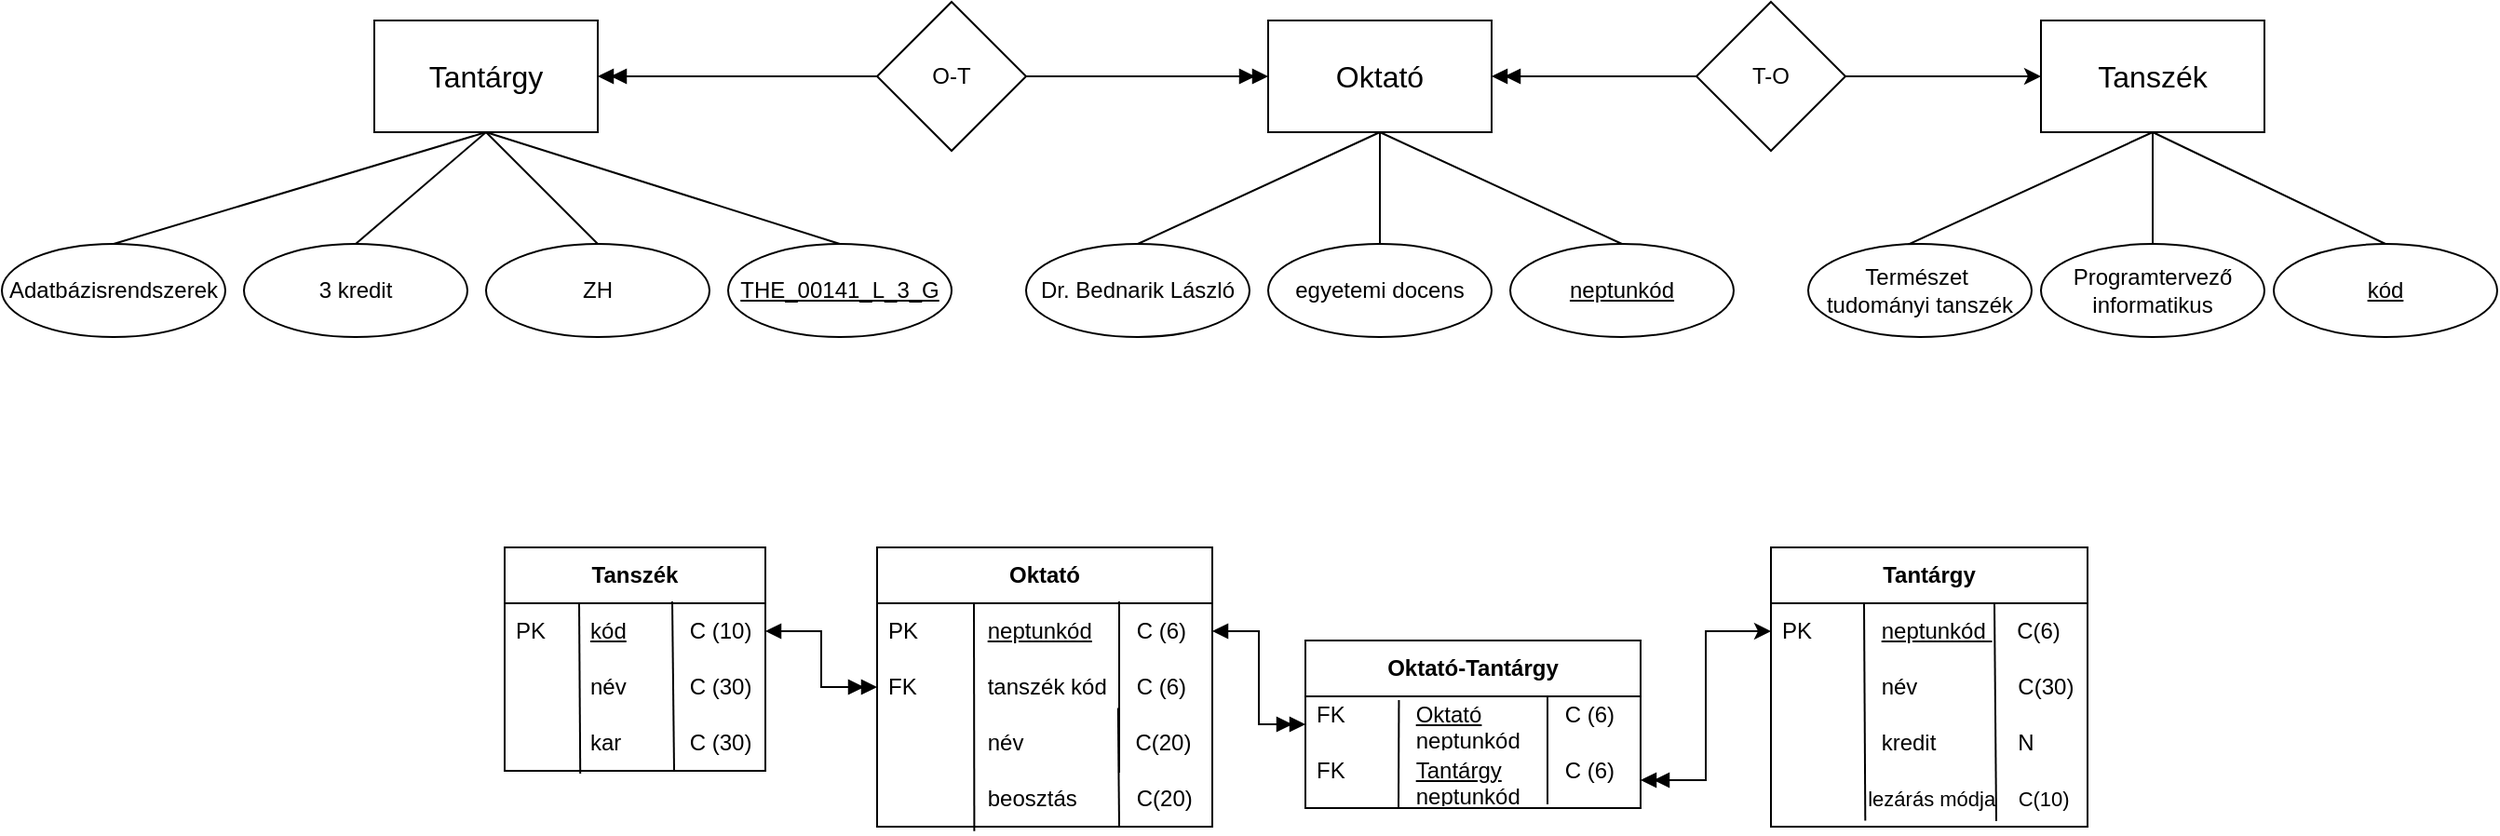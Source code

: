 <mxfile version="26.2.3">
  <diagram name="Page-1" id="NHcInyqNBA5J04OXUI_g">
    <mxGraphModel dx="2329" dy="694" grid="1" gridSize="10" guides="1" tooltips="1" connect="1" arrows="1" fold="1" page="1" pageScale="1" pageWidth="850" pageHeight="1100" math="0" shadow="0">
      <root>
        <mxCell id="0" />
        <mxCell id="1" parent="0" />
        <mxCell id="bNmEvIwelQjhcF_EuMCD-1" value="&lt;font style=&quot;font-size: 16px;&quot;&gt;Oktató&lt;/font&gt;" style="rounded=0;whiteSpace=wrap;html=1;" parent="1" vertex="1">
          <mxGeometry x="10" y="200" width="120" height="60" as="geometry" />
        </mxCell>
        <mxCell id="bNmEvIwelQjhcF_EuMCD-2" value="&lt;span style=&quot;font-size: 16px;&quot;&gt;Tantárgy&lt;/span&gt;" style="rounded=0;whiteSpace=wrap;html=1;" parent="1" vertex="1">
          <mxGeometry x="-470" y="200" width="120" height="60" as="geometry" />
        </mxCell>
        <mxCell id="bNmEvIwelQjhcF_EuMCD-3" value="&lt;span style=&quot;font-size: 16px;&quot;&gt;Tanszék&lt;/span&gt;" style="rounded=0;whiteSpace=wrap;html=1;" parent="1" vertex="1">
          <mxGeometry x="425" y="200" width="120" height="60" as="geometry" />
        </mxCell>
        <mxCell id="bNmEvIwelQjhcF_EuMCD-4" value="Adatbázisrendszerek" style="ellipse;whiteSpace=wrap;html=1;" parent="1" vertex="1">
          <mxGeometry x="-670" y="320" width="120" height="50" as="geometry" />
        </mxCell>
        <mxCell id="bNmEvIwelQjhcF_EuMCD-5" value="3 kredit" style="ellipse;whiteSpace=wrap;html=1;" parent="1" vertex="1">
          <mxGeometry x="-540" y="320" width="120" height="50" as="geometry" />
        </mxCell>
        <mxCell id="bNmEvIwelQjhcF_EuMCD-6" value="ZH" style="ellipse;whiteSpace=wrap;html=1;" parent="1" vertex="1">
          <mxGeometry x="-410" y="320" width="120" height="50" as="geometry" />
        </mxCell>
        <mxCell id="bNmEvIwelQjhcF_EuMCD-7" value="&lt;u&gt;THE_00141_L_3_G&lt;/u&gt;" style="ellipse;whiteSpace=wrap;html=1;" parent="1" vertex="1">
          <mxGeometry x="-280" y="320" width="120" height="50" as="geometry" />
        </mxCell>
        <mxCell id="bNmEvIwelQjhcF_EuMCD-9" value="" style="endArrow=none;html=1;rounded=0;entryX=0.5;entryY=1;entryDx=0;entryDy=0;exitX=0.5;exitY=0;exitDx=0;exitDy=0;" parent="1" source="bNmEvIwelQjhcF_EuMCD-7" target="bNmEvIwelQjhcF_EuMCD-2" edge="1">
          <mxGeometry width="50" height="50" relative="1" as="geometry">
            <mxPoint x="-260" y="270" as="sourcePoint" />
            <mxPoint x="-210" y="220" as="targetPoint" />
          </mxGeometry>
        </mxCell>
        <mxCell id="bNmEvIwelQjhcF_EuMCD-10" value="" style="endArrow=none;html=1;rounded=0;entryX=0.5;entryY=1;entryDx=0;entryDy=0;exitX=0.5;exitY=0;exitDx=0;exitDy=0;" parent="1" source="bNmEvIwelQjhcF_EuMCD-6" target="bNmEvIwelQjhcF_EuMCD-2" edge="1">
          <mxGeometry width="50" height="50" relative="1" as="geometry">
            <mxPoint x="-210" y="330" as="sourcePoint" />
            <mxPoint x="-400" y="270" as="targetPoint" />
          </mxGeometry>
        </mxCell>
        <mxCell id="bNmEvIwelQjhcF_EuMCD-11" value="" style="endArrow=none;html=1;rounded=0;entryX=0.5;entryY=1;entryDx=0;entryDy=0;exitX=0.5;exitY=0;exitDx=0;exitDy=0;" parent="1" source="bNmEvIwelQjhcF_EuMCD-5" target="bNmEvIwelQjhcF_EuMCD-2" edge="1">
          <mxGeometry width="50" height="50" relative="1" as="geometry">
            <mxPoint x="-480" y="320" as="sourcePoint" />
            <mxPoint x="-540" y="260" as="targetPoint" />
          </mxGeometry>
        </mxCell>
        <mxCell id="bNmEvIwelQjhcF_EuMCD-12" value="" style="endArrow=none;html=1;rounded=0;entryX=0.5;entryY=1;entryDx=0;entryDy=0;exitX=0.5;exitY=0;exitDx=0;exitDy=0;" parent="1" source="bNmEvIwelQjhcF_EuMCD-4" target="bNmEvIwelQjhcF_EuMCD-2" edge="1">
          <mxGeometry width="50" height="50" relative="1" as="geometry">
            <mxPoint x="-470" y="330" as="sourcePoint" />
            <mxPoint x="-400" y="270" as="targetPoint" />
          </mxGeometry>
        </mxCell>
        <mxCell id="bNmEvIwelQjhcF_EuMCD-18" value="egyetemi docens" style="ellipse;whiteSpace=wrap;html=1;" parent="1" vertex="1">
          <mxGeometry x="10" y="320" width="120" height="50" as="geometry" />
        </mxCell>
        <mxCell id="bNmEvIwelQjhcF_EuMCD-19" value="&lt;u&gt;neptunkód&lt;/u&gt;" style="ellipse;whiteSpace=wrap;html=1;" parent="1" vertex="1">
          <mxGeometry x="140" y="320" width="120" height="50" as="geometry" />
        </mxCell>
        <mxCell id="bNmEvIwelQjhcF_EuMCD-20" value="" style="endArrow=none;html=1;rounded=0;exitX=0.5;exitY=0;exitDx=0;exitDy=0;entryX=0.5;entryY=1;entryDx=0;entryDy=0;" parent="1" source="bNmEvIwelQjhcF_EuMCD-19" target="bNmEvIwelQjhcF_EuMCD-1" edge="1">
          <mxGeometry width="50" height="50" relative="1" as="geometry">
            <mxPoint x="200" y="30" as="sourcePoint" />
            <mxPoint x="70" y="200" as="targetPoint" />
          </mxGeometry>
        </mxCell>
        <mxCell id="bNmEvIwelQjhcF_EuMCD-21" value="" style="endArrow=none;html=1;rounded=0;exitX=0.5;exitY=0;exitDx=0;exitDy=0;entryX=0.5;entryY=1;entryDx=0;entryDy=0;" parent="1" source="bNmEvIwelQjhcF_EuMCD-18" target="bNmEvIwelQjhcF_EuMCD-1" edge="1">
          <mxGeometry width="50" height="50" relative="1" as="geometry">
            <mxPoint x="70" y="110" as="sourcePoint" />
            <mxPoint x="70" y="270" as="targetPoint" />
          </mxGeometry>
        </mxCell>
        <mxCell id="bNmEvIwelQjhcF_EuMCD-22" value="" style="endArrow=none;html=1;rounded=0;entryX=0.5;entryY=1;entryDx=0;entryDy=0;exitX=0.5;exitY=0;exitDx=0;exitDy=0;" parent="1" source="bNmEvIwelQjhcF_EuMCD-23" target="bNmEvIwelQjhcF_EuMCD-1" edge="1">
          <mxGeometry width="50" height="50" relative="1" as="geometry">
            <mxPoint x="-50" y="110" as="sourcePoint" />
            <mxPoint x="50" y="20" as="targetPoint" />
          </mxGeometry>
        </mxCell>
        <mxCell id="bNmEvIwelQjhcF_EuMCD-23" value="Dr. Bednarik László" style="ellipse;whiteSpace=wrap;html=1;" parent="1" vertex="1">
          <mxGeometry x="-120" y="320" width="120" height="50" as="geometry" />
        </mxCell>
        <mxCell id="bNmEvIwelQjhcF_EuMCD-24" value="Programtervező&lt;div&gt;informatikus&lt;/div&gt;" style="ellipse;whiteSpace=wrap;html=1;" parent="1" vertex="1">
          <mxGeometry x="425" y="320" width="120" height="50" as="geometry" />
        </mxCell>
        <mxCell id="bNmEvIwelQjhcF_EuMCD-25" value="&lt;u&gt;kód&lt;/u&gt;" style="ellipse;whiteSpace=wrap;html=1;" parent="1" vertex="1">
          <mxGeometry x="550" y="320" width="120" height="50" as="geometry" />
        </mxCell>
        <mxCell id="bNmEvIwelQjhcF_EuMCD-26" value="" style="endArrow=none;html=1;rounded=0;entryX=0.5;entryY=1;entryDx=0;entryDy=0;exitX=0.5;exitY=0;exitDx=0;exitDy=0;" parent="1" source="bNmEvIwelQjhcF_EuMCD-25" target="bNmEvIwelQjhcF_EuMCD-3" edge="1">
          <mxGeometry width="50" height="50" relative="1" as="geometry">
            <mxPoint x="690" y="335" as="sourcePoint" />
            <mxPoint x="555" y="200" as="targetPoint" />
          </mxGeometry>
        </mxCell>
        <mxCell id="bNmEvIwelQjhcF_EuMCD-27" value="" style="endArrow=none;html=1;rounded=0;exitX=0.5;exitY=0;exitDx=0;exitDy=0;entryX=0.5;entryY=1;entryDx=0;entryDy=0;" parent="1" source="bNmEvIwelQjhcF_EuMCD-24" target="bNmEvIwelQjhcF_EuMCD-3" edge="1">
          <mxGeometry width="50" height="50" relative="1" as="geometry">
            <mxPoint x="630" y="100" as="sourcePoint" />
            <mxPoint x="555" y="200" as="targetPoint" />
          </mxGeometry>
        </mxCell>
        <mxCell id="bNmEvIwelQjhcF_EuMCD-28" value="" style="endArrow=none;html=1;rounded=0;exitX=0;exitY=0.5;exitDx=0;exitDy=0;entryX=0.5;entryY=1;entryDx=0;entryDy=0;" parent="1" source="bNmEvIwelQjhcF_EuMCD-29" target="bNmEvIwelQjhcF_EuMCD-3" edge="1">
          <mxGeometry width="50" height="50" relative="1" as="geometry">
            <mxPoint x="510" y="100" as="sourcePoint" />
            <mxPoint x="530" y="260" as="targetPoint" />
          </mxGeometry>
        </mxCell>
        <mxCell id="bNmEvIwelQjhcF_EuMCD-29" value="Természet&amp;nbsp;&lt;div&gt;tudományi tanszék&lt;/div&gt;" style="ellipse;whiteSpace=wrap;html=1;" parent="1" vertex="1">
          <mxGeometry x="300" y="320" width="120" height="50" as="geometry" />
        </mxCell>
        <mxCell id="_SuvLTwgKXQPjCOiLvH6-2" value="O-T" style="rhombus;whiteSpace=wrap;html=1;" parent="1" vertex="1">
          <mxGeometry x="-200" y="190" width="80" height="80" as="geometry" />
        </mxCell>
        <mxCell id="_SuvLTwgKXQPjCOiLvH6-3" value="T-O" style="rhombus;whiteSpace=wrap;html=1;" parent="1" vertex="1">
          <mxGeometry x="240" y="190" width="80" height="80" as="geometry" />
        </mxCell>
        <mxCell id="_SuvLTwgKXQPjCOiLvH6-5" value="" style="endArrow=classic;html=1;rounded=0;entryX=0;entryY=0.5;entryDx=0;entryDy=0;exitX=1;exitY=0.5;exitDx=0;exitDy=0;" parent="1" source="_SuvLTwgKXQPjCOiLvH6-3" target="bNmEvIwelQjhcF_EuMCD-3" edge="1">
          <mxGeometry width="50" height="50" relative="1" as="geometry">
            <mxPoint x="320" y="240" as="sourcePoint" />
            <mxPoint x="370" y="190" as="targetPoint" />
          </mxGeometry>
        </mxCell>
        <mxCell id="_SuvLTwgKXQPjCOiLvH6-6" value="" style="endArrow=doubleBlock;html=1;rounded=0;exitX=0;exitY=0.5;exitDx=0;exitDy=0;entryX=1;entryY=0.5;entryDx=0;entryDy=0;endFill=1;" parent="1" source="_SuvLTwgKXQPjCOiLvH6-3" target="bNmEvIwelQjhcF_EuMCD-1" edge="1">
          <mxGeometry width="50" height="50" relative="1" as="geometry">
            <mxPoint x="130" y="236.47" as="sourcePoint" />
            <mxPoint x="170" y="190" as="targetPoint" />
          </mxGeometry>
        </mxCell>
        <mxCell id="_SuvLTwgKXQPjCOiLvH6-7" value="" style="endArrow=doubleBlock;html=1;rounded=0;exitX=0;exitY=0.5;exitDx=0;exitDy=0;entryX=1;entryY=0.5;entryDx=0;entryDy=0;endFill=1;" parent="1" source="_SuvLTwgKXQPjCOiLvH6-2" target="bNmEvIwelQjhcF_EuMCD-2" edge="1">
          <mxGeometry width="50" height="50" relative="1" as="geometry">
            <mxPoint x="-200" y="239.64" as="sourcePoint" />
            <mxPoint x="-310" y="239.64" as="targetPoint" />
          </mxGeometry>
        </mxCell>
        <mxCell id="_SuvLTwgKXQPjCOiLvH6-8" value="" style="endArrow=doubleBlock;html=1;rounded=0;exitX=1;exitY=0.5;exitDx=0;exitDy=0;entryX=0;entryY=0.5;entryDx=0;entryDy=0;endFill=1;" parent="1" source="_SuvLTwgKXQPjCOiLvH6-2" target="bNmEvIwelQjhcF_EuMCD-1" edge="1">
          <mxGeometry width="50" height="50" relative="1" as="geometry">
            <mxPoint x="-190" y="240" as="sourcePoint" />
            <mxPoint x="-340" y="240" as="targetPoint" />
          </mxGeometry>
        </mxCell>
        <mxCell id="_SuvLTwgKXQPjCOiLvH6-42" value="&lt;b&gt;Tanszék&lt;/b&gt;" style="swimlane;fontStyle=0;childLayout=stackLayout;horizontal=1;startSize=30;horizontalStack=0;resizeParent=1;resizeParentMax=0;resizeLast=0;collapsible=1;marginBottom=0;whiteSpace=wrap;html=1;" parent="1" vertex="1">
          <mxGeometry x="-400" y="483" width="140" height="120" as="geometry" />
        </mxCell>
        <mxCell id="_SuvLTwgKXQPjCOiLvH6-46" value="" style="endArrow=none;html=1;rounded=0;exitX=0.29;exitY=1.049;exitDx=0;exitDy=0;exitPerimeter=0;" parent="_SuvLTwgKXQPjCOiLvH6-42" source="_SuvLTwgKXQPjCOiLvH6-45" edge="1">
          <mxGeometry width="50" height="50" relative="1" as="geometry">
            <mxPoint x="-10" y="80" as="sourcePoint" />
            <mxPoint x="40" y="30" as="targetPoint" />
          </mxGeometry>
        </mxCell>
        <mxCell id="_SuvLTwgKXQPjCOiLvH6-47" value="" style="endArrow=none;html=1;rounded=0;exitX=0.29;exitY=1.049;exitDx=0;exitDy=0;exitPerimeter=0;" parent="_SuvLTwgKXQPjCOiLvH6-42" edge="1">
          <mxGeometry width="50" height="50" relative="1" as="geometry">
            <mxPoint x="91" y="120" as="sourcePoint" />
            <mxPoint x="90" y="29" as="targetPoint" />
          </mxGeometry>
        </mxCell>
        <mxCell id="_SuvLTwgKXQPjCOiLvH6-43" value="PK&lt;span style=&quot;white-space: pre;&quot;&gt;&#x9;&lt;/span&gt;&amp;nbsp; &amp;nbsp; &lt;u&gt;kód&lt;/u&gt;&lt;span style=&quot;text-decoration-line: underline; white-space: pre;&quot;&gt;&#x9;&lt;/span&gt;&amp;nbsp; &amp;nbsp; C (10)" style="text;strokeColor=none;fillColor=none;align=left;verticalAlign=middle;spacingLeft=4;spacingRight=4;overflow=hidden;points=[[0,0.5],[1,0.5]];portConstraint=eastwest;rotatable=0;whiteSpace=wrap;html=1;" parent="_SuvLTwgKXQPjCOiLvH6-42" vertex="1">
          <mxGeometry y="30" width="140" height="30" as="geometry" />
        </mxCell>
        <mxCell id="_SuvLTwgKXQPjCOiLvH6-44" value="&lt;blockquote style=&quot;margin: 0 0 0 40px; border: none; padding: 0px;&quot;&gt;név&lt;span style=&quot;white-space: pre;&quot;&gt;&#x9;&lt;/span&gt;&lt;span style=&quot;white-space: pre;&quot;&gt;&#x9;&lt;/span&gt;C (30)&lt;/blockquote&gt;" style="text;strokeColor=none;fillColor=none;align=left;verticalAlign=middle;spacingLeft=4;spacingRight=4;overflow=hidden;points=[[0,0.5],[1,0.5]];portConstraint=eastwest;rotatable=0;whiteSpace=wrap;html=1;" parent="_SuvLTwgKXQPjCOiLvH6-42" vertex="1">
          <mxGeometry y="60" width="140" height="30" as="geometry" />
        </mxCell>
        <mxCell id="_SuvLTwgKXQPjCOiLvH6-45" value="&lt;blockquote style=&quot;margin: 0 0 0 40px; border: none; padding: 0px;&quot;&gt;kar&lt;span style=&quot;white-space: pre;&quot;&gt;&#x9;&lt;/span&gt;&lt;span style=&quot;white-space: pre;&quot;&gt;&#x9;&lt;/span&gt;C (30)&lt;/blockquote&gt;" style="text;strokeColor=none;fillColor=none;align=left;verticalAlign=middle;spacingLeft=4;spacingRight=4;overflow=hidden;points=[[0,0.5],[1,0.5]];portConstraint=eastwest;rotatable=0;whiteSpace=wrap;html=1;" parent="_SuvLTwgKXQPjCOiLvH6-42" vertex="1">
          <mxGeometry y="90" width="140" height="30" as="geometry" />
        </mxCell>
        <mxCell id="_SuvLTwgKXQPjCOiLvH6-70" value="&lt;b&gt;Oktató&lt;/b&gt;" style="swimlane;fontStyle=0;childLayout=stackLayout;horizontal=1;startSize=30;horizontalStack=0;resizeParent=1;resizeParentMax=0;resizeLast=0;collapsible=1;marginBottom=0;whiteSpace=wrap;html=1;" parent="1" vertex="1">
          <mxGeometry x="-200" y="483" width="180" height="150" as="geometry" />
        </mxCell>
        <mxCell id="_SuvLTwgKXQPjCOiLvH6-74" value="" style="endArrow=none;html=1;rounded=0;exitX=0.29;exitY=1.081;exitDx=0;exitDy=0;exitPerimeter=0;" parent="_SuvLTwgKXQPjCOiLvH6-70" source="_SuvLTwgKXQPjCOiLvH6-73" edge="1">
          <mxGeometry width="50" height="50" relative="1" as="geometry">
            <mxPoint x="51.94" y="117.39" as="sourcePoint" />
            <mxPoint x="52" y="30" as="targetPoint" />
          </mxGeometry>
        </mxCell>
        <mxCell id="_SuvLTwgKXQPjCOiLvH6-71" value="PK &lt;span style=&quot;white-space: pre;&quot;&gt;&#x9;&lt;/span&gt;&lt;span style=&quot;white-space: pre;&quot;&gt;&#x9;&lt;/span&gt;&lt;u&gt;neptunkód&lt;/u&gt;&lt;span style=&quot;text-decoration-line: underline; white-space: pre;&quot;&gt;&#x9;&lt;/span&gt;C (6)" style="text;strokeColor=none;fillColor=none;align=left;verticalAlign=middle;spacingLeft=4;spacingRight=4;overflow=hidden;points=[[0,0.5],[1,0.5]];portConstraint=eastwest;rotatable=0;whiteSpace=wrap;html=1;" parent="_SuvLTwgKXQPjCOiLvH6-70" vertex="1">
          <mxGeometry y="30" width="180" height="30" as="geometry" />
        </mxCell>
        <mxCell id="_SuvLTwgKXQPjCOiLvH6-75" value="" style="endArrow=none;html=1;rounded=0;exitX=0.29;exitY=1.081;exitDx=0;exitDy=0;exitPerimeter=0;" parent="_SuvLTwgKXQPjCOiLvH6-70" edge="1">
          <mxGeometry width="50" height="50" relative="1" as="geometry">
            <mxPoint x="130" y="121" as="sourcePoint" />
            <mxPoint x="130" y="29" as="targetPoint" />
          </mxGeometry>
        </mxCell>
        <mxCell id="_SuvLTwgKXQPjCOiLvH6-86" value="FK&lt;span style=&quot;white-space: pre;&quot;&gt;&#x9;&lt;/span&gt;&lt;span style=&quot;white-space: pre;&quot;&gt;&#x9;&lt;/span&gt;tanszék kód&lt;span style=&quot;white-space: pre;&quot;&gt;&#x9;&lt;/span&gt;C (6)" style="text;strokeColor=none;fillColor=none;align=left;verticalAlign=middle;spacingLeft=4;spacingRight=4;overflow=hidden;points=[[0,0.5],[1,0.5]];portConstraint=eastwest;rotatable=0;whiteSpace=wrap;html=1;" parent="_SuvLTwgKXQPjCOiLvH6-70" vertex="1">
          <mxGeometry y="60" width="180" height="30" as="geometry" />
        </mxCell>
        <mxCell id="_SuvLTwgKXQPjCOiLvH6-72" value="&lt;span style=&quot;white-space: pre;&quot;&gt;&#x9;&lt;/span&gt;&amp;nbsp; &amp;nbsp; &amp;nbsp; &amp;nbsp; név&amp;nbsp; &amp;nbsp; &amp;nbsp; &amp;nbsp; &amp;nbsp; &amp;nbsp; &amp;nbsp; &amp;nbsp; &amp;nbsp; C(20)" style="text;strokeColor=none;fillColor=none;align=left;verticalAlign=middle;spacingLeft=4;spacingRight=4;overflow=hidden;points=[[0,0.5],[1,0.5]];portConstraint=eastwest;rotatable=0;whiteSpace=wrap;html=1;" parent="_SuvLTwgKXQPjCOiLvH6-70" vertex="1">
          <mxGeometry y="90" width="180" height="30" as="geometry" />
        </mxCell>
        <mxCell id="_SuvLTwgKXQPjCOiLvH6-87" value="" style="endArrow=none;html=1;rounded=0;entryX=0.719;entryY=0.874;entryDx=0;entryDy=0;entryPerimeter=0;" parent="_SuvLTwgKXQPjCOiLvH6-70" target="_SuvLTwgKXQPjCOiLvH6-86" edge="1">
          <mxGeometry width="50" height="50" relative="1" as="geometry">
            <mxPoint x="130" y="150" as="sourcePoint" />
            <mxPoint x="180" y="100" as="targetPoint" />
          </mxGeometry>
        </mxCell>
        <mxCell id="_SuvLTwgKXQPjCOiLvH6-73" value="&lt;span style=&quot;white-space: pre;&quot;&gt;&#x9;&lt;/span&gt;&amp;nbsp; &amp;nbsp; &amp;nbsp; &amp;nbsp; beosztás&lt;span style=&quot;white-space: pre;&quot;&gt;&#x9;&lt;/span&gt;&lt;span style=&quot;white-space: pre;&quot;&gt;&#x9;&lt;/span&gt;C(20)" style="text;strokeColor=none;fillColor=none;align=left;verticalAlign=middle;spacingLeft=4;spacingRight=4;overflow=hidden;points=[[0,0.5],[1,0.5]];portConstraint=eastwest;rotatable=0;whiteSpace=wrap;html=1;" parent="_SuvLTwgKXQPjCOiLvH6-70" vertex="1">
          <mxGeometry y="120" width="180" height="30" as="geometry" />
        </mxCell>
        <mxCell id="_SuvLTwgKXQPjCOiLvH6-77" value="&lt;b&gt;Tantárgy&lt;/b&gt;" style="swimlane;fontStyle=0;childLayout=stackLayout;horizontal=1;startSize=30;horizontalStack=0;resizeParent=1;resizeParentMax=0;resizeLast=0;collapsible=1;marginBottom=0;whiteSpace=wrap;html=1;" parent="1" vertex="1">
          <mxGeometry x="280" y="483" width="170" height="150" as="geometry" />
        </mxCell>
        <mxCell id="_SuvLTwgKXQPjCOiLvH6-83" value="" style="endArrow=none;html=1;rounded=0;exitX=0.298;exitY=0.893;exitDx=0;exitDy=0;exitPerimeter=0;" parent="_SuvLTwgKXQPjCOiLvH6-77" source="_SuvLTwgKXQPjCOiLvH6-80" edge="1">
          <mxGeometry width="50" height="50" relative="1" as="geometry">
            <mxPoint y="80" as="sourcePoint" />
            <mxPoint x="50" y="30" as="targetPoint" />
          </mxGeometry>
        </mxCell>
        <mxCell id="_SuvLTwgKXQPjCOiLvH6-78" value="PK&lt;span style=&quot;white-space: pre;&quot;&gt;&#x9;&lt;/span&gt;&lt;span style=&quot;white-space: pre;&quot;&gt;&#x9;&lt;/span&gt;&lt;u&gt;neptunkód&amp;nbsp;&lt;/u&gt; &amp;nbsp; &amp;nbsp;C(6)" style="text;strokeColor=none;fillColor=none;align=left;verticalAlign=middle;spacingLeft=4;spacingRight=4;overflow=hidden;points=[[0,0.5],[1,0.5]];portConstraint=eastwest;rotatable=0;whiteSpace=wrap;html=1;" parent="_SuvLTwgKXQPjCOiLvH6-77" vertex="1">
          <mxGeometry y="30" width="170" height="30" as="geometry" />
        </mxCell>
        <mxCell id="_SuvLTwgKXQPjCOiLvH6-84" value="" style="endArrow=none;html=1;rounded=0;exitX=0.298;exitY=0.893;exitDx=0;exitDy=0;exitPerimeter=0;" parent="_SuvLTwgKXQPjCOiLvH6-77" edge="1">
          <mxGeometry width="50" height="50" relative="1" as="geometry">
            <mxPoint x="121" y="147" as="sourcePoint" />
            <mxPoint x="120" y="30" as="targetPoint" />
          </mxGeometry>
        </mxCell>
        <mxCell id="_SuvLTwgKXQPjCOiLvH6-79" value="&lt;blockquote style=&quot;margin: 0 0 0 40px; border: none; padding: 0px;&quot;&gt;&amp;nbsp; &amp;nbsp; név&lt;span style=&quot;white-space: pre;&quot;&gt;&#x9;&lt;/span&gt;&lt;span style=&quot;white-space: pre;&quot;&gt;&#x9;&lt;/span&gt;&amp;nbsp; C(30)&lt;/blockquote&gt;" style="text;strokeColor=none;fillColor=none;align=left;verticalAlign=middle;spacingLeft=4;spacingRight=4;overflow=hidden;points=[[0,0.5],[1,0.5]];portConstraint=eastwest;rotatable=0;whiteSpace=wrap;html=1;" parent="_SuvLTwgKXQPjCOiLvH6-77" vertex="1">
          <mxGeometry y="60" width="170" height="30" as="geometry" />
        </mxCell>
        <mxCell id="_SuvLTwgKXQPjCOiLvH6-82" value="&lt;blockquote style=&quot;margin: 0 0 0 40px; border: none; padding: 0px;&quot;&gt;&amp;nbsp; &amp;nbsp; kredit&lt;span style=&quot;white-space: pre;&quot;&gt;&#x9;&lt;/span&gt;&lt;span style=&quot;white-space: pre;&quot;&gt;&#x9;&lt;/span&gt;&amp;nbsp; N&lt;/blockquote&gt;" style="text;strokeColor=none;fillColor=none;align=left;verticalAlign=middle;spacingLeft=4;spacingRight=4;overflow=hidden;points=[[0,0.5],[1,0.5]];portConstraint=eastwest;rotatable=0;whiteSpace=wrap;html=1;" parent="_SuvLTwgKXQPjCOiLvH6-77" vertex="1">
          <mxGeometry y="90" width="170" height="30" as="geometry" />
        </mxCell>
        <mxCell id="_SuvLTwgKXQPjCOiLvH6-80" value="&lt;blockquote style=&quot;margin: 0 0 0 40px; border: none; padding: 0px;&quot;&gt;&lt;font style=&quot;font-size: 11px;&quot;&gt;&amp;nbsp; lezárás módja&amp;nbsp; &amp;nbsp; C(10)&lt;/font&gt;&lt;/blockquote&gt;" style="text;strokeColor=none;fillColor=none;align=left;verticalAlign=middle;spacingLeft=4;spacingRight=4;overflow=hidden;points=[[0,0.5],[1,0.5]];portConstraint=eastwest;rotatable=0;whiteSpace=wrap;html=1;" parent="_SuvLTwgKXQPjCOiLvH6-77" vertex="1">
          <mxGeometry y="120" width="170" height="30" as="geometry" />
        </mxCell>
        <mxCell id="_SuvLTwgKXQPjCOiLvH6-88" style="edgeStyle=orthogonalEdgeStyle;rounded=0;orthogonalLoop=1;jettySize=auto;html=1;exitX=1;exitY=0.5;exitDx=0;exitDy=0;entryX=0;entryY=0.5;entryDx=0;entryDy=0;startArrow=block;startFill=1;endArrow=doubleBlock;endFill=1;" parent="1" source="_SuvLTwgKXQPjCOiLvH6-43" target="_SuvLTwgKXQPjCOiLvH6-86" edge="1">
          <mxGeometry relative="1" as="geometry" />
        </mxCell>
        <mxCell id="_SuvLTwgKXQPjCOiLvH6-89" value="&lt;b&gt;Oktató-Tantárgy&lt;/b&gt;" style="swimlane;fontStyle=0;childLayout=stackLayout;horizontal=1;startSize=30;horizontalStack=0;resizeParent=1;resizeParentMax=0;resizeLast=0;collapsible=1;marginBottom=0;whiteSpace=wrap;html=1;" parent="1" vertex="1">
          <mxGeometry x="30" y="533" width="180" height="90" as="geometry" />
        </mxCell>
        <mxCell id="_SuvLTwgKXQPjCOiLvH6-90" value="FK&lt;span style=&quot;white-space: pre;&quot;&gt;&#x9;&lt;/span&gt;&lt;span style=&quot;white-space: pre;&quot;&gt;&#x9;&lt;/span&gt;&lt;u&gt;Oktató&lt;/u&gt;&lt;span style=&quot;text-decoration-line: underline; white-space: pre;&quot;&gt;&#x9;&lt;/span&gt;&lt;span style=&quot;text-decoration-line: underline; white-space: pre;&quot;&gt;&#x9;&lt;/span&gt;C (6)&lt;div&gt;&lt;u&gt;&lt;span style=&quot;white-space: pre;&quot;&gt;&#x9;&lt;/span&gt;&lt;span style=&quot;white-space: pre;&quot;&gt;&#x9;&lt;/span&gt;neptunkód&lt;span style=&quot;white-space: pre;&quot;&gt;&#x9;&lt;/span&gt;&lt;br&gt;&lt;/u&gt;&lt;/div&gt;" style="text;strokeColor=none;fillColor=none;align=left;verticalAlign=middle;spacingLeft=4;spacingRight=4;overflow=hidden;points=[[0,0.5],[1,0.5]];portConstraint=eastwest;rotatable=0;whiteSpace=wrap;html=1;" parent="_SuvLTwgKXQPjCOiLvH6-89" vertex="1">
          <mxGeometry y="30" width="180" height="30" as="geometry" />
        </mxCell>
        <mxCell id="_SuvLTwgKXQPjCOiLvH6-93" value="" style="endArrow=none;html=1;rounded=0;entryX=0.279;entryY=0.067;entryDx=0;entryDy=0;entryPerimeter=0;" parent="_SuvLTwgKXQPjCOiLvH6-89" target="_SuvLTwgKXQPjCOiLvH6-90" edge="1">
          <mxGeometry width="50" height="50" relative="1" as="geometry">
            <mxPoint x="50" y="90" as="sourcePoint" />
            <mxPoint x="100" y="40" as="targetPoint" />
          </mxGeometry>
        </mxCell>
        <mxCell id="_SuvLTwgKXQPjCOiLvH6-94" value="" style="endArrow=none;html=1;rounded=0;entryX=0.279;entryY=0.067;entryDx=0;entryDy=0;entryPerimeter=0;" parent="_SuvLTwgKXQPjCOiLvH6-89" edge="1">
          <mxGeometry width="50" height="50" relative="1" as="geometry">
            <mxPoint x="130" y="88" as="sourcePoint" />
            <mxPoint x="130" y="30" as="targetPoint" />
          </mxGeometry>
        </mxCell>
        <mxCell id="_SuvLTwgKXQPjCOiLvH6-91" value="FK&lt;span style=&quot;white-space: pre;&quot;&gt;&#x9;&lt;/span&gt;&lt;span style=&quot;white-space: pre;&quot;&gt;&#x9;&lt;/span&gt;&lt;u&gt;Tantárgy&lt;span style=&quot;white-space: pre;&quot;&gt;&#x9;&lt;/span&gt;&lt;span style=&quot;white-space: pre;&quot;&gt;&#x9;&lt;/span&gt;&lt;/u&gt;C (6)&lt;div&gt;&lt;u&gt;&lt;span style=&quot;white-space: pre;&quot;&gt;&#x9;&lt;/span&gt;&lt;span style=&quot;white-space: pre;&quot;&gt;&#x9;&lt;/span&gt;neptunkód&lt;span style=&quot;white-space: pre;&quot;&gt;&#x9;&lt;/span&gt;&lt;/u&gt;&lt;/div&gt;" style="text;strokeColor=none;fillColor=none;align=left;verticalAlign=middle;spacingLeft=4;spacingRight=4;overflow=hidden;points=[[0,0.5],[1,0.5]];portConstraint=eastwest;rotatable=0;whiteSpace=wrap;html=1;" parent="_SuvLTwgKXQPjCOiLvH6-89" vertex="1">
          <mxGeometry y="60" width="180" height="30" as="geometry" />
        </mxCell>
        <mxCell id="_SuvLTwgKXQPjCOiLvH6-95" style="edgeStyle=orthogonalEdgeStyle;rounded=0;orthogonalLoop=1;jettySize=auto;html=1;entryX=0;entryY=0.5;entryDx=0;entryDy=0;startArrow=block;startFill=1;endArrow=doubleBlock;endFill=1;" parent="1" source="_SuvLTwgKXQPjCOiLvH6-71" target="_SuvLTwgKXQPjCOiLvH6-90" edge="1">
          <mxGeometry relative="1" as="geometry" />
        </mxCell>
        <mxCell id="_SuvLTwgKXQPjCOiLvH6-96" style="edgeStyle=orthogonalEdgeStyle;rounded=0;orthogonalLoop=1;jettySize=auto;html=1;entryX=0;entryY=0.5;entryDx=0;entryDy=0;startArrow=doubleBlock;startFill=1;" parent="1" source="_SuvLTwgKXQPjCOiLvH6-91" target="_SuvLTwgKXQPjCOiLvH6-78" edge="1">
          <mxGeometry relative="1" as="geometry" />
        </mxCell>
      </root>
    </mxGraphModel>
  </diagram>
</mxfile>
